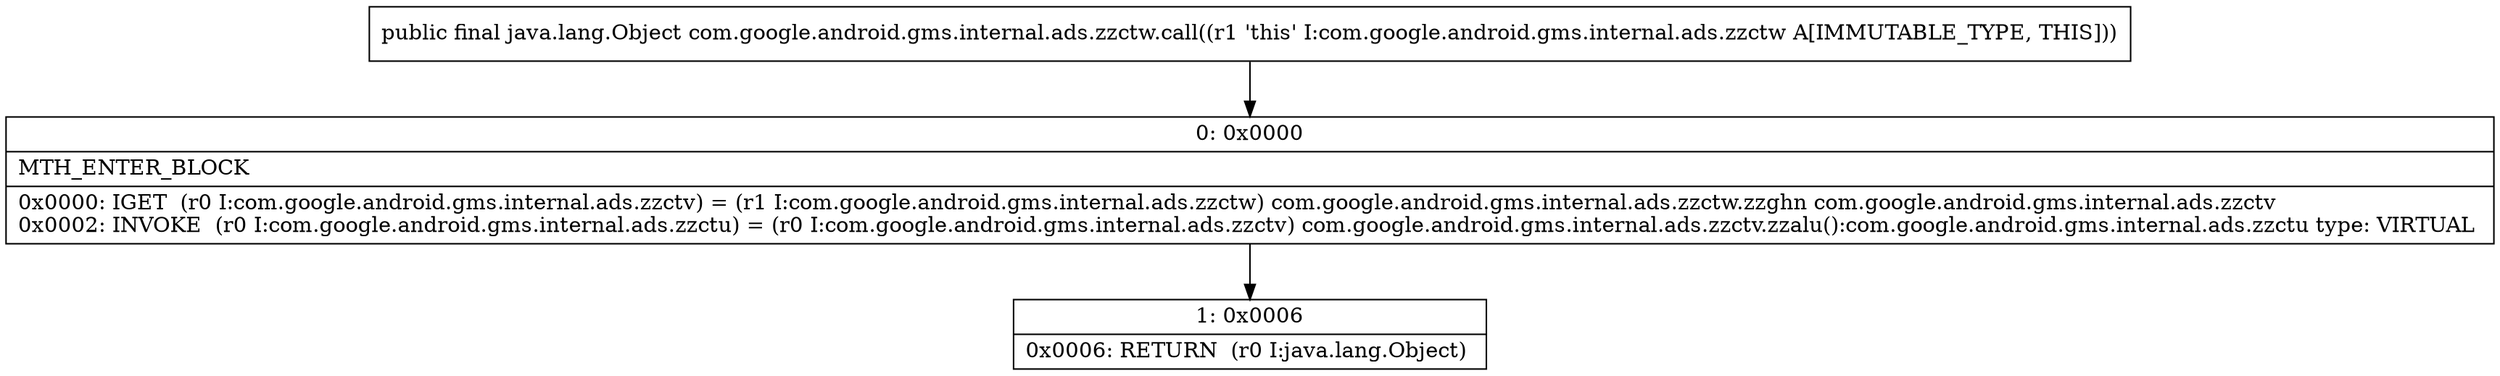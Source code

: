 digraph "CFG forcom.google.android.gms.internal.ads.zzctw.call()Ljava\/lang\/Object;" {
Node_0 [shape=record,label="{0\:\ 0x0000|MTH_ENTER_BLOCK\l|0x0000: IGET  (r0 I:com.google.android.gms.internal.ads.zzctv) = (r1 I:com.google.android.gms.internal.ads.zzctw) com.google.android.gms.internal.ads.zzctw.zzghn com.google.android.gms.internal.ads.zzctv \l0x0002: INVOKE  (r0 I:com.google.android.gms.internal.ads.zzctu) = (r0 I:com.google.android.gms.internal.ads.zzctv) com.google.android.gms.internal.ads.zzctv.zzalu():com.google.android.gms.internal.ads.zzctu type: VIRTUAL \l}"];
Node_1 [shape=record,label="{1\:\ 0x0006|0x0006: RETURN  (r0 I:java.lang.Object) \l}"];
MethodNode[shape=record,label="{public final java.lang.Object com.google.android.gms.internal.ads.zzctw.call((r1 'this' I:com.google.android.gms.internal.ads.zzctw A[IMMUTABLE_TYPE, THIS])) }"];
MethodNode -> Node_0;
Node_0 -> Node_1;
}

